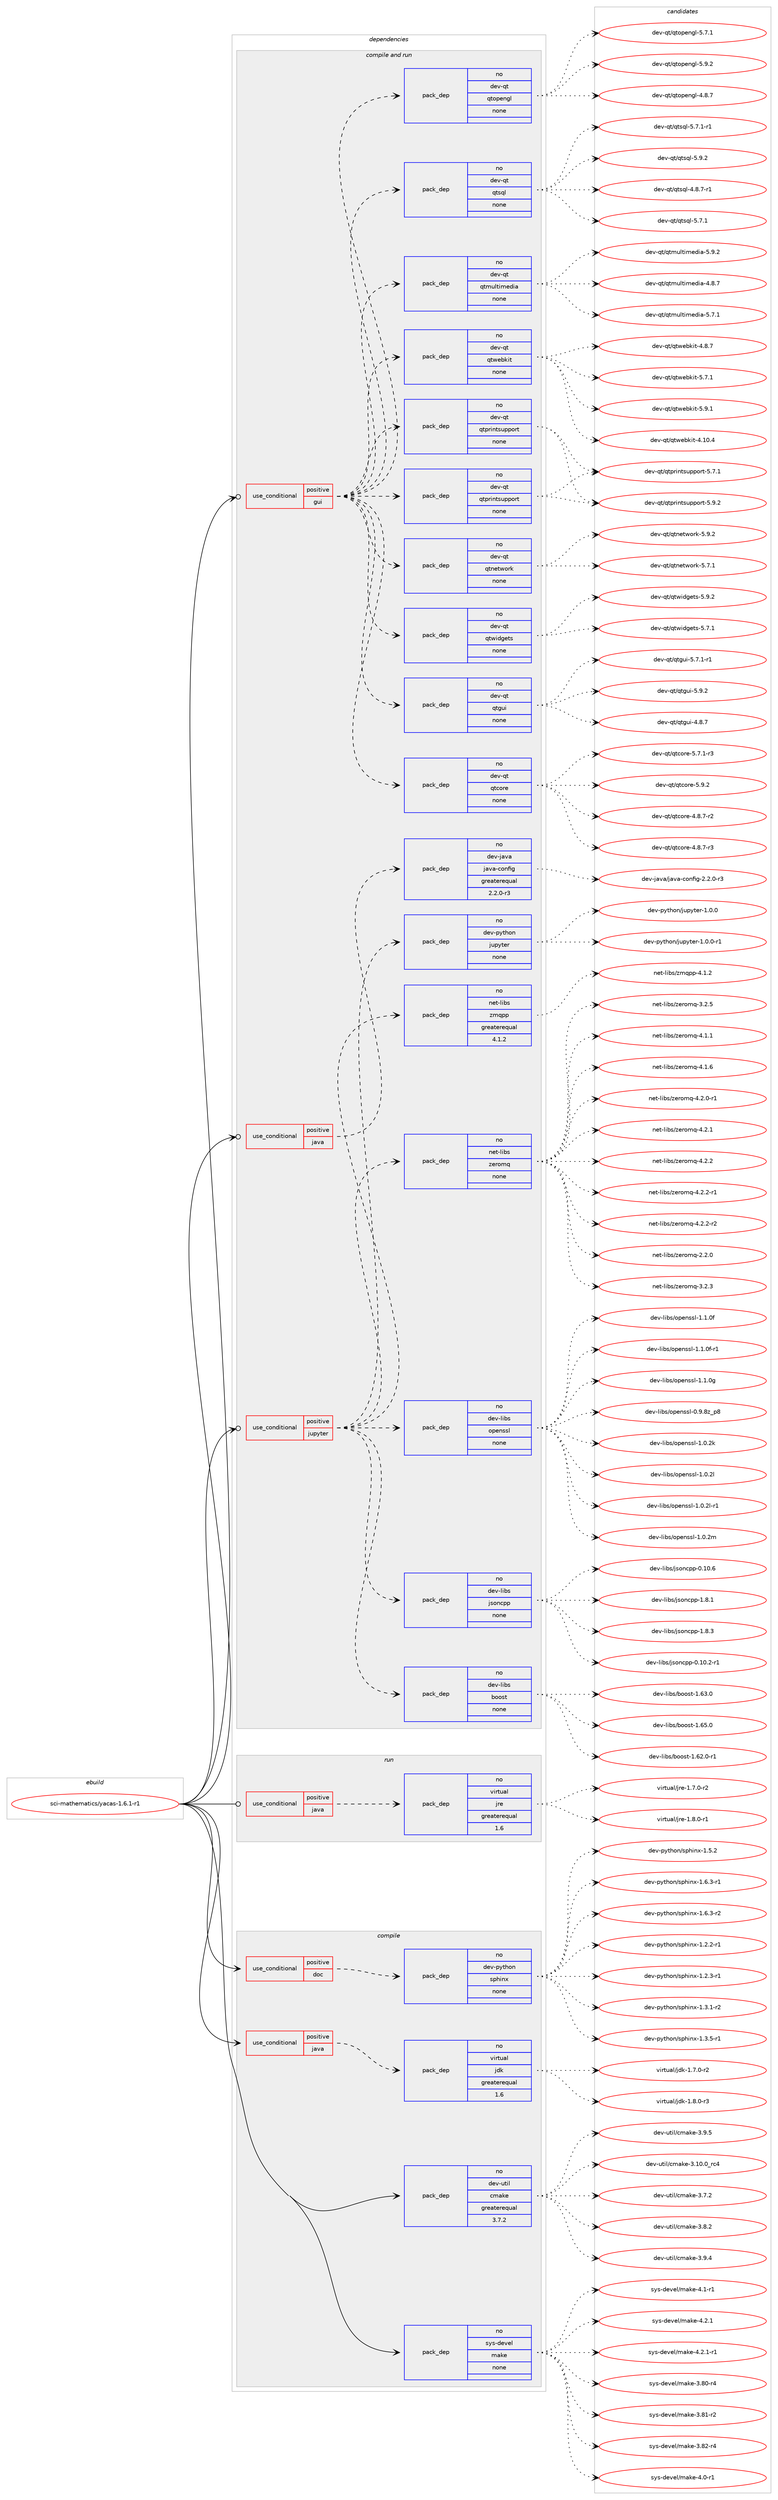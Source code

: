 digraph prolog {

# *************
# Graph options
# *************

newrank=true;
concentrate=true;
compound=true;
graph [rankdir=LR,fontname=Helvetica,fontsize=10,ranksep=1.5];#, ranksep=2.5, nodesep=0.2];
edge  [arrowhead=vee];
node  [fontname=Helvetica,fontsize=10];

# **********
# The ebuild
# **********

subgraph cluster_leftcol {
color=gray;
rank=same;
label=<<i>ebuild</i>>;
id [label="sci-mathematics/yacas-1.6.1-r1", color=red, width=4, href="../sci-mathematics/yacas-1.6.1-r1.svg"];
}

# ****************
# The dependencies
# ****************

subgraph cluster_midcol {
color=gray;
label=<<i>dependencies</i>>;
subgraph cluster_compile {
fillcolor="#eeeeee";
style=filled;
label=<<i>compile</i>>;
subgraph cond111754 {
dependency457042 [label=<<TABLE BORDER="0" CELLBORDER="1" CELLSPACING="0" CELLPADDING="4"><TR><TD ROWSPAN="3" CELLPADDING="10">use_conditional</TD></TR><TR><TD>positive</TD></TR><TR><TD>doc</TD></TR></TABLE>>, shape=none, color=red];
subgraph pack337292 {
dependency457043 [label=<<TABLE BORDER="0" CELLBORDER="1" CELLSPACING="0" CELLPADDING="4" WIDTH="220"><TR><TD ROWSPAN="6" CELLPADDING="30">pack_dep</TD></TR><TR><TD WIDTH="110">no</TD></TR><TR><TD>dev-python</TD></TR><TR><TD>sphinx</TD></TR><TR><TD>none</TD></TR><TR><TD></TD></TR></TABLE>>, shape=none, color=blue];
}
dependency457042:e -> dependency457043:w [weight=20,style="dashed",arrowhead="vee"];
}
id:e -> dependency457042:w [weight=20,style="solid",arrowhead="vee"];
subgraph cond111755 {
dependency457044 [label=<<TABLE BORDER="0" CELLBORDER="1" CELLSPACING="0" CELLPADDING="4"><TR><TD ROWSPAN="3" CELLPADDING="10">use_conditional</TD></TR><TR><TD>positive</TD></TR><TR><TD>java</TD></TR></TABLE>>, shape=none, color=red];
subgraph pack337293 {
dependency457045 [label=<<TABLE BORDER="0" CELLBORDER="1" CELLSPACING="0" CELLPADDING="4" WIDTH="220"><TR><TD ROWSPAN="6" CELLPADDING="30">pack_dep</TD></TR><TR><TD WIDTH="110">no</TD></TR><TR><TD>virtual</TD></TR><TR><TD>jdk</TD></TR><TR><TD>greaterequal</TD></TR><TR><TD>1.6</TD></TR></TABLE>>, shape=none, color=blue];
}
dependency457044:e -> dependency457045:w [weight=20,style="dashed",arrowhead="vee"];
}
id:e -> dependency457044:w [weight=20,style="solid",arrowhead="vee"];
subgraph pack337294 {
dependency457046 [label=<<TABLE BORDER="0" CELLBORDER="1" CELLSPACING="0" CELLPADDING="4" WIDTH="220"><TR><TD ROWSPAN="6" CELLPADDING="30">pack_dep</TD></TR><TR><TD WIDTH="110">no</TD></TR><TR><TD>dev-util</TD></TR><TR><TD>cmake</TD></TR><TR><TD>greaterequal</TD></TR><TR><TD>3.7.2</TD></TR></TABLE>>, shape=none, color=blue];
}
id:e -> dependency457046:w [weight=20,style="solid",arrowhead="vee"];
subgraph pack337295 {
dependency457047 [label=<<TABLE BORDER="0" CELLBORDER="1" CELLSPACING="0" CELLPADDING="4" WIDTH="220"><TR><TD ROWSPAN="6" CELLPADDING="30">pack_dep</TD></TR><TR><TD WIDTH="110">no</TD></TR><TR><TD>sys-devel</TD></TR><TR><TD>make</TD></TR><TR><TD>none</TD></TR><TR><TD></TD></TR></TABLE>>, shape=none, color=blue];
}
id:e -> dependency457047:w [weight=20,style="solid",arrowhead="vee"];
}
subgraph cluster_compileandrun {
fillcolor="#eeeeee";
style=filled;
label=<<i>compile and run</i>>;
subgraph cond111756 {
dependency457048 [label=<<TABLE BORDER="0" CELLBORDER="1" CELLSPACING="0" CELLPADDING="4"><TR><TD ROWSPAN="3" CELLPADDING="10">use_conditional</TD></TR><TR><TD>positive</TD></TR><TR><TD>gui</TD></TR></TABLE>>, shape=none, color=red];
subgraph pack337296 {
dependency457049 [label=<<TABLE BORDER="0" CELLBORDER="1" CELLSPACING="0" CELLPADDING="4" WIDTH="220"><TR><TD ROWSPAN="6" CELLPADDING="30">pack_dep</TD></TR><TR><TD WIDTH="110">no</TD></TR><TR><TD>dev-qt</TD></TR><TR><TD>qtcore</TD></TR><TR><TD>none</TD></TR><TR><TD></TD></TR></TABLE>>, shape=none, color=blue];
}
dependency457048:e -> dependency457049:w [weight=20,style="dashed",arrowhead="vee"];
subgraph pack337297 {
dependency457050 [label=<<TABLE BORDER="0" CELLBORDER="1" CELLSPACING="0" CELLPADDING="4" WIDTH="220"><TR><TD ROWSPAN="6" CELLPADDING="30">pack_dep</TD></TR><TR><TD WIDTH="110">no</TD></TR><TR><TD>dev-qt</TD></TR><TR><TD>qtgui</TD></TR><TR><TD>none</TD></TR><TR><TD></TD></TR></TABLE>>, shape=none, color=blue];
}
dependency457048:e -> dependency457050:w [weight=20,style="dashed",arrowhead="vee"];
subgraph pack337298 {
dependency457051 [label=<<TABLE BORDER="0" CELLBORDER="1" CELLSPACING="0" CELLPADDING="4" WIDTH="220"><TR><TD ROWSPAN="6" CELLPADDING="30">pack_dep</TD></TR><TR><TD WIDTH="110">no</TD></TR><TR><TD>dev-qt</TD></TR><TR><TD>qtwidgets</TD></TR><TR><TD>none</TD></TR><TR><TD></TD></TR></TABLE>>, shape=none, color=blue];
}
dependency457048:e -> dependency457051:w [weight=20,style="dashed",arrowhead="vee"];
subgraph pack337299 {
dependency457052 [label=<<TABLE BORDER="0" CELLBORDER="1" CELLSPACING="0" CELLPADDING="4" WIDTH="220"><TR><TD ROWSPAN="6" CELLPADDING="30">pack_dep</TD></TR><TR><TD WIDTH="110">no</TD></TR><TR><TD>dev-qt</TD></TR><TR><TD>qtnetwork</TD></TR><TR><TD>none</TD></TR><TR><TD></TD></TR></TABLE>>, shape=none, color=blue];
}
dependency457048:e -> dependency457052:w [weight=20,style="dashed",arrowhead="vee"];
subgraph pack337300 {
dependency457053 [label=<<TABLE BORDER="0" CELLBORDER="1" CELLSPACING="0" CELLPADDING="4" WIDTH="220"><TR><TD ROWSPAN="6" CELLPADDING="30">pack_dep</TD></TR><TR><TD WIDTH="110">no</TD></TR><TR><TD>dev-qt</TD></TR><TR><TD>qtwebkit</TD></TR><TR><TD>none</TD></TR><TR><TD></TD></TR></TABLE>>, shape=none, color=blue];
}
dependency457048:e -> dependency457053:w [weight=20,style="dashed",arrowhead="vee"];
subgraph pack337301 {
dependency457054 [label=<<TABLE BORDER="0" CELLBORDER="1" CELLSPACING="0" CELLPADDING="4" WIDTH="220"><TR><TD ROWSPAN="6" CELLPADDING="30">pack_dep</TD></TR><TR><TD WIDTH="110">no</TD></TR><TR><TD>dev-qt</TD></TR><TR><TD>qtmultimedia</TD></TR><TR><TD>none</TD></TR><TR><TD></TD></TR></TABLE>>, shape=none, color=blue];
}
dependency457048:e -> dependency457054:w [weight=20,style="dashed",arrowhead="vee"];
subgraph pack337302 {
dependency457055 [label=<<TABLE BORDER="0" CELLBORDER="1" CELLSPACING="0" CELLPADDING="4" WIDTH="220"><TR><TD ROWSPAN="6" CELLPADDING="30">pack_dep</TD></TR><TR><TD WIDTH="110">no</TD></TR><TR><TD>dev-qt</TD></TR><TR><TD>qtsql</TD></TR><TR><TD>none</TD></TR><TR><TD></TD></TR></TABLE>>, shape=none, color=blue];
}
dependency457048:e -> dependency457055:w [weight=20,style="dashed",arrowhead="vee"];
subgraph pack337303 {
dependency457056 [label=<<TABLE BORDER="0" CELLBORDER="1" CELLSPACING="0" CELLPADDING="4" WIDTH="220"><TR><TD ROWSPAN="6" CELLPADDING="30">pack_dep</TD></TR><TR><TD WIDTH="110">no</TD></TR><TR><TD>dev-qt</TD></TR><TR><TD>qtprintsupport</TD></TR><TR><TD>none</TD></TR><TR><TD></TD></TR></TABLE>>, shape=none, color=blue];
}
dependency457048:e -> dependency457056:w [weight=20,style="dashed",arrowhead="vee"];
subgraph pack337304 {
dependency457057 [label=<<TABLE BORDER="0" CELLBORDER="1" CELLSPACING="0" CELLPADDING="4" WIDTH="220"><TR><TD ROWSPAN="6" CELLPADDING="30">pack_dep</TD></TR><TR><TD WIDTH="110">no</TD></TR><TR><TD>dev-qt</TD></TR><TR><TD>qtopengl</TD></TR><TR><TD>none</TD></TR><TR><TD></TD></TR></TABLE>>, shape=none, color=blue];
}
dependency457048:e -> dependency457057:w [weight=20,style="dashed",arrowhead="vee"];
subgraph pack337305 {
dependency457058 [label=<<TABLE BORDER="0" CELLBORDER="1" CELLSPACING="0" CELLPADDING="4" WIDTH="220"><TR><TD ROWSPAN="6" CELLPADDING="30">pack_dep</TD></TR><TR><TD WIDTH="110">no</TD></TR><TR><TD>dev-qt</TD></TR><TR><TD>qtprintsupport</TD></TR><TR><TD>none</TD></TR><TR><TD></TD></TR></TABLE>>, shape=none, color=blue];
}
dependency457048:e -> dependency457058:w [weight=20,style="dashed",arrowhead="vee"];
}
id:e -> dependency457048:w [weight=20,style="solid",arrowhead="odotvee"];
subgraph cond111757 {
dependency457059 [label=<<TABLE BORDER="0" CELLBORDER="1" CELLSPACING="0" CELLPADDING="4"><TR><TD ROWSPAN="3" CELLPADDING="10">use_conditional</TD></TR><TR><TD>positive</TD></TR><TR><TD>java</TD></TR></TABLE>>, shape=none, color=red];
subgraph pack337306 {
dependency457060 [label=<<TABLE BORDER="0" CELLBORDER="1" CELLSPACING="0" CELLPADDING="4" WIDTH="220"><TR><TD ROWSPAN="6" CELLPADDING="30">pack_dep</TD></TR><TR><TD WIDTH="110">no</TD></TR><TR><TD>dev-java</TD></TR><TR><TD>java-config</TD></TR><TR><TD>greaterequal</TD></TR><TR><TD>2.2.0-r3</TD></TR></TABLE>>, shape=none, color=blue];
}
dependency457059:e -> dependency457060:w [weight=20,style="dashed",arrowhead="vee"];
}
id:e -> dependency457059:w [weight=20,style="solid",arrowhead="odotvee"];
subgraph cond111758 {
dependency457061 [label=<<TABLE BORDER="0" CELLBORDER="1" CELLSPACING="0" CELLPADDING="4"><TR><TD ROWSPAN="3" CELLPADDING="10">use_conditional</TD></TR><TR><TD>positive</TD></TR><TR><TD>jupyter</TD></TR></TABLE>>, shape=none, color=red];
subgraph pack337307 {
dependency457062 [label=<<TABLE BORDER="0" CELLBORDER="1" CELLSPACING="0" CELLPADDING="4" WIDTH="220"><TR><TD ROWSPAN="6" CELLPADDING="30">pack_dep</TD></TR><TR><TD WIDTH="110">no</TD></TR><TR><TD>dev-python</TD></TR><TR><TD>jupyter</TD></TR><TR><TD>none</TD></TR><TR><TD></TD></TR></TABLE>>, shape=none, color=blue];
}
dependency457061:e -> dependency457062:w [weight=20,style="dashed",arrowhead="vee"];
subgraph pack337308 {
dependency457063 [label=<<TABLE BORDER="0" CELLBORDER="1" CELLSPACING="0" CELLPADDING="4" WIDTH="220"><TR><TD ROWSPAN="6" CELLPADDING="30">pack_dep</TD></TR><TR><TD WIDTH="110">no</TD></TR><TR><TD>dev-libs</TD></TR><TR><TD>boost</TD></TR><TR><TD>none</TD></TR><TR><TD></TD></TR></TABLE>>, shape=none, color=blue];
}
dependency457061:e -> dependency457063:w [weight=20,style="dashed",arrowhead="vee"];
subgraph pack337309 {
dependency457064 [label=<<TABLE BORDER="0" CELLBORDER="1" CELLSPACING="0" CELLPADDING="4" WIDTH="220"><TR><TD ROWSPAN="6" CELLPADDING="30">pack_dep</TD></TR><TR><TD WIDTH="110">no</TD></TR><TR><TD>dev-libs</TD></TR><TR><TD>jsoncpp</TD></TR><TR><TD>none</TD></TR><TR><TD></TD></TR></TABLE>>, shape=none, color=blue];
}
dependency457061:e -> dependency457064:w [weight=20,style="dashed",arrowhead="vee"];
subgraph pack337310 {
dependency457065 [label=<<TABLE BORDER="0" CELLBORDER="1" CELLSPACING="0" CELLPADDING="4" WIDTH="220"><TR><TD ROWSPAN="6" CELLPADDING="30">pack_dep</TD></TR><TR><TD WIDTH="110">no</TD></TR><TR><TD>dev-libs</TD></TR><TR><TD>openssl</TD></TR><TR><TD>none</TD></TR><TR><TD></TD></TR></TABLE>>, shape=none, color=blue];
}
dependency457061:e -> dependency457065:w [weight=20,style="dashed",arrowhead="vee"];
subgraph pack337311 {
dependency457066 [label=<<TABLE BORDER="0" CELLBORDER="1" CELLSPACING="0" CELLPADDING="4" WIDTH="220"><TR><TD ROWSPAN="6" CELLPADDING="30">pack_dep</TD></TR><TR><TD WIDTH="110">no</TD></TR><TR><TD>net-libs</TD></TR><TR><TD>zeromq</TD></TR><TR><TD>none</TD></TR><TR><TD></TD></TR></TABLE>>, shape=none, color=blue];
}
dependency457061:e -> dependency457066:w [weight=20,style="dashed",arrowhead="vee"];
subgraph pack337312 {
dependency457067 [label=<<TABLE BORDER="0" CELLBORDER="1" CELLSPACING="0" CELLPADDING="4" WIDTH="220"><TR><TD ROWSPAN="6" CELLPADDING="30">pack_dep</TD></TR><TR><TD WIDTH="110">no</TD></TR><TR><TD>net-libs</TD></TR><TR><TD>zmqpp</TD></TR><TR><TD>greaterequal</TD></TR><TR><TD>4.1.2</TD></TR></TABLE>>, shape=none, color=blue];
}
dependency457061:e -> dependency457067:w [weight=20,style="dashed",arrowhead="vee"];
}
id:e -> dependency457061:w [weight=20,style="solid",arrowhead="odotvee"];
}
subgraph cluster_run {
fillcolor="#eeeeee";
style=filled;
label=<<i>run</i>>;
subgraph cond111759 {
dependency457068 [label=<<TABLE BORDER="0" CELLBORDER="1" CELLSPACING="0" CELLPADDING="4"><TR><TD ROWSPAN="3" CELLPADDING="10">use_conditional</TD></TR><TR><TD>positive</TD></TR><TR><TD>java</TD></TR></TABLE>>, shape=none, color=red];
subgraph pack337313 {
dependency457069 [label=<<TABLE BORDER="0" CELLBORDER="1" CELLSPACING="0" CELLPADDING="4" WIDTH="220"><TR><TD ROWSPAN="6" CELLPADDING="30">pack_dep</TD></TR><TR><TD WIDTH="110">no</TD></TR><TR><TD>virtual</TD></TR><TR><TD>jre</TD></TR><TR><TD>greaterequal</TD></TR><TR><TD>1.6</TD></TR></TABLE>>, shape=none, color=blue];
}
dependency457068:e -> dependency457069:w [weight=20,style="dashed",arrowhead="vee"];
}
id:e -> dependency457068:w [weight=20,style="solid",arrowhead="odot"];
}
}

# **************
# The candidates
# **************

subgraph cluster_choices {
rank=same;
color=gray;
label=<<i>candidates</i>>;

subgraph choice337292 {
color=black;
nodesep=1;
choice10010111845112121116104111110471151121041051101204549465046504511449 [label="dev-python/sphinx-1.2.2-r1", color=red, width=4,href="../dev-python/sphinx-1.2.2-r1.svg"];
choice10010111845112121116104111110471151121041051101204549465046514511449 [label="dev-python/sphinx-1.2.3-r1", color=red, width=4,href="../dev-python/sphinx-1.2.3-r1.svg"];
choice10010111845112121116104111110471151121041051101204549465146494511450 [label="dev-python/sphinx-1.3.1-r2", color=red, width=4,href="../dev-python/sphinx-1.3.1-r2.svg"];
choice10010111845112121116104111110471151121041051101204549465146534511449 [label="dev-python/sphinx-1.3.5-r1", color=red, width=4,href="../dev-python/sphinx-1.3.5-r1.svg"];
choice1001011184511212111610411111047115112104105110120454946534650 [label="dev-python/sphinx-1.5.2", color=red, width=4,href="../dev-python/sphinx-1.5.2.svg"];
choice10010111845112121116104111110471151121041051101204549465446514511449 [label="dev-python/sphinx-1.6.3-r1", color=red, width=4,href="../dev-python/sphinx-1.6.3-r1.svg"];
choice10010111845112121116104111110471151121041051101204549465446514511450 [label="dev-python/sphinx-1.6.3-r2", color=red, width=4,href="../dev-python/sphinx-1.6.3-r2.svg"];
dependency457043:e -> choice10010111845112121116104111110471151121041051101204549465046504511449:w [style=dotted,weight="100"];
dependency457043:e -> choice10010111845112121116104111110471151121041051101204549465046514511449:w [style=dotted,weight="100"];
dependency457043:e -> choice10010111845112121116104111110471151121041051101204549465146494511450:w [style=dotted,weight="100"];
dependency457043:e -> choice10010111845112121116104111110471151121041051101204549465146534511449:w [style=dotted,weight="100"];
dependency457043:e -> choice1001011184511212111610411111047115112104105110120454946534650:w [style=dotted,weight="100"];
dependency457043:e -> choice10010111845112121116104111110471151121041051101204549465446514511449:w [style=dotted,weight="100"];
dependency457043:e -> choice10010111845112121116104111110471151121041051101204549465446514511450:w [style=dotted,weight="100"];
}
subgraph choice337293 {
color=black;
nodesep=1;
choice11810511411611797108471061001074549465546484511450 [label="virtual/jdk-1.7.0-r2", color=red, width=4,href="../virtual/jdk-1.7.0-r2.svg"];
choice11810511411611797108471061001074549465646484511451 [label="virtual/jdk-1.8.0-r3", color=red, width=4,href="../virtual/jdk-1.8.0-r3.svg"];
dependency457045:e -> choice11810511411611797108471061001074549465546484511450:w [style=dotted,weight="100"];
dependency457045:e -> choice11810511411611797108471061001074549465646484511451:w [style=dotted,weight="100"];
}
subgraph choice337294 {
color=black;
nodesep=1;
choice1001011184511711610510847991099710710145514649484648951149952 [label="dev-util/cmake-3.10.0_rc4", color=red, width=4,href="../dev-util/cmake-3.10.0_rc4.svg"];
choice10010111845117116105108479910997107101455146554650 [label="dev-util/cmake-3.7.2", color=red, width=4,href="../dev-util/cmake-3.7.2.svg"];
choice10010111845117116105108479910997107101455146564650 [label="dev-util/cmake-3.8.2", color=red, width=4,href="../dev-util/cmake-3.8.2.svg"];
choice10010111845117116105108479910997107101455146574652 [label="dev-util/cmake-3.9.4", color=red, width=4,href="../dev-util/cmake-3.9.4.svg"];
choice10010111845117116105108479910997107101455146574653 [label="dev-util/cmake-3.9.5", color=red, width=4,href="../dev-util/cmake-3.9.5.svg"];
dependency457046:e -> choice1001011184511711610510847991099710710145514649484648951149952:w [style=dotted,weight="100"];
dependency457046:e -> choice10010111845117116105108479910997107101455146554650:w [style=dotted,weight="100"];
dependency457046:e -> choice10010111845117116105108479910997107101455146564650:w [style=dotted,weight="100"];
dependency457046:e -> choice10010111845117116105108479910997107101455146574652:w [style=dotted,weight="100"];
dependency457046:e -> choice10010111845117116105108479910997107101455146574653:w [style=dotted,weight="100"];
}
subgraph choice337295 {
color=black;
nodesep=1;
choice11512111545100101118101108471099710710145514656484511452 [label="sys-devel/make-3.80-r4", color=red, width=4,href="../sys-devel/make-3.80-r4.svg"];
choice11512111545100101118101108471099710710145514656494511450 [label="sys-devel/make-3.81-r2", color=red, width=4,href="../sys-devel/make-3.81-r2.svg"];
choice11512111545100101118101108471099710710145514656504511452 [label="sys-devel/make-3.82-r4", color=red, width=4,href="../sys-devel/make-3.82-r4.svg"];
choice115121115451001011181011084710997107101455246484511449 [label="sys-devel/make-4.0-r1", color=red, width=4,href="../sys-devel/make-4.0-r1.svg"];
choice115121115451001011181011084710997107101455246494511449 [label="sys-devel/make-4.1-r1", color=red, width=4,href="../sys-devel/make-4.1-r1.svg"];
choice115121115451001011181011084710997107101455246504649 [label="sys-devel/make-4.2.1", color=red, width=4,href="../sys-devel/make-4.2.1.svg"];
choice1151211154510010111810110847109971071014552465046494511449 [label="sys-devel/make-4.2.1-r1", color=red, width=4,href="../sys-devel/make-4.2.1-r1.svg"];
dependency457047:e -> choice11512111545100101118101108471099710710145514656484511452:w [style=dotted,weight="100"];
dependency457047:e -> choice11512111545100101118101108471099710710145514656494511450:w [style=dotted,weight="100"];
dependency457047:e -> choice11512111545100101118101108471099710710145514656504511452:w [style=dotted,weight="100"];
dependency457047:e -> choice115121115451001011181011084710997107101455246484511449:w [style=dotted,weight="100"];
dependency457047:e -> choice115121115451001011181011084710997107101455246494511449:w [style=dotted,weight="100"];
dependency457047:e -> choice115121115451001011181011084710997107101455246504649:w [style=dotted,weight="100"];
dependency457047:e -> choice1151211154510010111810110847109971071014552465046494511449:w [style=dotted,weight="100"];
}
subgraph choice337296 {
color=black;
nodesep=1;
choice1001011184511311647113116991111141014552465646554511450 [label="dev-qt/qtcore-4.8.7-r2", color=red, width=4,href="../dev-qt/qtcore-4.8.7-r2.svg"];
choice1001011184511311647113116991111141014552465646554511451 [label="dev-qt/qtcore-4.8.7-r3", color=red, width=4,href="../dev-qt/qtcore-4.8.7-r3.svg"];
choice1001011184511311647113116991111141014553465546494511451 [label="dev-qt/qtcore-5.7.1-r3", color=red, width=4,href="../dev-qt/qtcore-5.7.1-r3.svg"];
choice100101118451131164711311699111114101455346574650 [label="dev-qt/qtcore-5.9.2", color=red, width=4,href="../dev-qt/qtcore-5.9.2.svg"];
dependency457049:e -> choice1001011184511311647113116991111141014552465646554511450:w [style=dotted,weight="100"];
dependency457049:e -> choice1001011184511311647113116991111141014552465646554511451:w [style=dotted,weight="100"];
dependency457049:e -> choice1001011184511311647113116991111141014553465546494511451:w [style=dotted,weight="100"];
dependency457049:e -> choice100101118451131164711311699111114101455346574650:w [style=dotted,weight="100"];
}
subgraph choice337297 {
color=black;
nodesep=1;
choice1001011184511311647113116103117105455246564655 [label="dev-qt/qtgui-4.8.7", color=red, width=4,href="../dev-qt/qtgui-4.8.7.svg"];
choice10010111845113116471131161031171054553465546494511449 [label="dev-qt/qtgui-5.7.1-r1", color=red, width=4,href="../dev-qt/qtgui-5.7.1-r1.svg"];
choice1001011184511311647113116103117105455346574650 [label="dev-qt/qtgui-5.9.2", color=red, width=4,href="../dev-qt/qtgui-5.9.2.svg"];
dependency457050:e -> choice1001011184511311647113116103117105455246564655:w [style=dotted,weight="100"];
dependency457050:e -> choice10010111845113116471131161031171054553465546494511449:w [style=dotted,weight="100"];
dependency457050:e -> choice1001011184511311647113116103117105455346574650:w [style=dotted,weight="100"];
}
subgraph choice337298 {
color=black;
nodesep=1;
choice1001011184511311647113116119105100103101116115455346554649 [label="dev-qt/qtwidgets-5.7.1", color=red, width=4,href="../dev-qt/qtwidgets-5.7.1.svg"];
choice1001011184511311647113116119105100103101116115455346574650 [label="dev-qt/qtwidgets-5.9.2", color=red, width=4,href="../dev-qt/qtwidgets-5.9.2.svg"];
dependency457051:e -> choice1001011184511311647113116119105100103101116115455346554649:w [style=dotted,weight="100"];
dependency457051:e -> choice1001011184511311647113116119105100103101116115455346574650:w [style=dotted,weight="100"];
}
subgraph choice337299 {
color=black;
nodesep=1;
choice1001011184511311647113116110101116119111114107455346554649 [label="dev-qt/qtnetwork-5.7.1", color=red, width=4,href="../dev-qt/qtnetwork-5.7.1.svg"];
choice1001011184511311647113116110101116119111114107455346574650 [label="dev-qt/qtnetwork-5.9.2", color=red, width=4,href="../dev-qt/qtnetwork-5.9.2.svg"];
dependency457052:e -> choice1001011184511311647113116110101116119111114107455346554649:w [style=dotted,weight="100"];
dependency457052:e -> choice1001011184511311647113116110101116119111114107455346574650:w [style=dotted,weight="100"];
}
subgraph choice337300 {
color=black;
nodesep=1;
choice10010111845113116471131161191019810710511645524649484652 [label="dev-qt/qtwebkit-4.10.4", color=red, width=4,href="../dev-qt/qtwebkit-4.10.4.svg"];
choice100101118451131164711311611910198107105116455246564655 [label="dev-qt/qtwebkit-4.8.7", color=red, width=4,href="../dev-qt/qtwebkit-4.8.7.svg"];
choice100101118451131164711311611910198107105116455346554649 [label="dev-qt/qtwebkit-5.7.1", color=red, width=4,href="../dev-qt/qtwebkit-5.7.1.svg"];
choice100101118451131164711311611910198107105116455346574649 [label="dev-qt/qtwebkit-5.9.1", color=red, width=4,href="../dev-qt/qtwebkit-5.9.1.svg"];
dependency457053:e -> choice10010111845113116471131161191019810710511645524649484652:w [style=dotted,weight="100"];
dependency457053:e -> choice100101118451131164711311611910198107105116455246564655:w [style=dotted,weight="100"];
dependency457053:e -> choice100101118451131164711311611910198107105116455346554649:w [style=dotted,weight="100"];
dependency457053:e -> choice100101118451131164711311611910198107105116455346574649:w [style=dotted,weight="100"];
}
subgraph choice337301 {
color=black;
nodesep=1;
choice100101118451131164711311610911710811610510910110010597455246564655 [label="dev-qt/qtmultimedia-4.8.7", color=red, width=4,href="../dev-qt/qtmultimedia-4.8.7.svg"];
choice100101118451131164711311610911710811610510910110010597455346554649 [label="dev-qt/qtmultimedia-5.7.1", color=red, width=4,href="../dev-qt/qtmultimedia-5.7.1.svg"];
choice100101118451131164711311610911710811610510910110010597455346574650 [label="dev-qt/qtmultimedia-5.9.2", color=red, width=4,href="../dev-qt/qtmultimedia-5.9.2.svg"];
dependency457054:e -> choice100101118451131164711311610911710811610510910110010597455246564655:w [style=dotted,weight="100"];
dependency457054:e -> choice100101118451131164711311610911710811610510910110010597455346554649:w [style=dotted,weight="100"];
dependency457054:e -> choice100101118451131164711311610911710811610510910110010597455346574650:w [style=dotted,weight="100"];
}
subgraph choice337302 {
color=black;
nodesep=1;
choice10010111845113116471131161151131084552465646554511449 [label="dev-qt/qtsql-4.8.7-r1", color=red, width=4,href="../dev-qt/qtsql-4.8.7-r1.svg"];
choice1001011184511311647113116115113108455346554649 [label="dev-qt/qtsql-5.7.1", color=red, width=4,href="../dev-qt/qtsql-5.7.1.svg"];
choice10010111845113116471131161151131084553465546494511449 [label="dev-qt/qtsql-5.7.1-r1", color=red, width=4,href="../dev-qt/qtsql-5.7.1-r1.svg"];
choice1001011184511311647113116115113108455346574650 [label="dev-qt/qtsql-5.9.2", color=red, width=4,href="../dev-qt/qtsql-5.9.2.svg"];
dependency457055:e -> choice10010111845113116471131161151131084552465646554511449:w [style=dotted,weight="100"];
dependency457055:e -> choice1001011184511311647113116115113108455346554649:w [style=dotted,weight="100"];
dependency457055:e -> choice10010111845113116471131161151131084553465546494511449:w [style=dotted,weight="100"];
dependency457055:e -> choice1001011184511311647113116115113108455346574650:w [style=dotted,weight="100"];
}
subgraph choice337303 {
color=black;
nodesep=1;
choice1001011184511311647113116112114105110116115117112112111114116455346554649 [label="dev-qt/qtprintsupport-5.7.1", color=red, width=4,href="../dev-qt/qtprintsupport-5.7.1.svg"];
choice1001011184511311647113116112114105110116115117112112111114116455346574650 [label="dev-qt/qtprintsupport-5.9.2", color=red, width=4,href="../dev-qt/qtprintsupport-5.9.2.svg"];
dependency457056:e -> choice1001011184511311647113116112114105110116115117112112111114116455346554649:w [style=dotted,weight="100"];
dependency457056:e -> choice1001011184511311647113116112114105110116115117112112111114116455346574650:w [style=dotted,weight="100"];
}
subgraph choice337304 {
color=black;
nodesep=1;
choice1001011184511311647113116111112101110103108455246564655 [label="dev-qt/qtopengl-4.8.7", color=red, width=4,href="../dev-qt/qtopengl-4.8.7.svg"];
choice1001011184511311647113116111112101110103108455346554649 [label="dev-qt/qtopengl-5.7.1", color=red, width=4,href="../dev-qt/qtopengl-5.7.1.svg"];
choice1001011184511311647113116111112101110103108455346574650 [label="dev-qt/qtopengl-5.9.2", color=red, width=4,href="../dev-qt/qtopengl-5.9.2.svg"];
dependency457057:e -> choice1001011184511311647113116111112101110103108455246564655:w [style=dotted,weight="100"];
dependency457057:e -> choice1001011184511311647113116111112101110103108455346554649:w [style=dotted,weight="100"];
dependency457057:e -> choice1001011184511311647113116111112101110103108455346574650:w [style=dotted,weight="100"];
}
subgraph choice337305 {
color=black;
nodesep=1;
choice1001011184511311647113116112114105110116115117112112111114116455346554649 [label="dev-qt/qtprintsupport-5.7.1", color=red, width=4,href="../dev-qt/qtprintsupport-5.7.1.svg"];
choice1001011184511311647113116112114105110116115117112112111114116455346574650 [label="dev-qt/qtprintsupport-5.9.2", color=red, width=4,href="../dev-qt/qtprintsupport-5.9.2.svg"];
dependency457058:e -> choice1001011184511311647113116112114105110116115117112112111114116455346554649:w [style=dotted,weight="100"];
dependency457058:e -> choice1001011184511311647113116112114105110116115117112112111114116455346574650:w [style=dotted,weight="100"];
}
subgraph choice337306 {
color=black;
nodesep=1;
choice10010111845106971189747106971189745991111101021051034550465046484511451 [label="dev-java/java-config-2.2.0-r3", color=red, width=4,href="../dev-java/java-config-2.2.0-r3.svg"];
dependency457060:e -> choice10010111845106971189747106971189745991111101021051034550465046484511451:w [style=dotted,weight="100"];
}
subgraph choice337307 {
color=black;
nodesep=1;
choice1001011184511212111610411111047106117112121116101114454946484648 [label="dev-python/jupyter-1.0.0", color=red, width=4,href="../dev-python/jupyter-1.0.0.svg"];
choice10010111845112121116104111110471061171121211161011144549464846484511449 [label="dev-python/jupyter-1.0.0-r1", color=red, width=4,href="../dev-python/jupyter-1.0.0-r1.svg"];
dependency457062:e -> choice1001011184511212111610411111047106117112121116101114454946484648:w [style=dotted,weight="100"];
dependency457062:e -> choice10010111845112121116104111110471061171121211161011144549464846484511449:w [style=dotted,weight="100"];
}
subgraph choice337308 {
color=black;
nodesep=1;
choice10010111845108105981154798111111115116454946545046484511449 [label="dev-libs/boost-1.62.0-r1", color=red, width=4,href="../dev-libs/boost-1.62.0-r1.svg"];
choice1001011184510810598115479811111111511645494654514648 [label="dev-libs/boost-1.63.0", color=red, width=4,href="../dev-libs/boost-1.63.0.svg"];
choice1001011184510810598115479811111111511645494654534648 [label="dev-libs/boost-1.65.0", color=red, width=4,href="../dev-libs/boost-1.65.0.svg"];
dependency457063:e -> choice10010111845108105981154798111111115116454946545046484511449:w [style=dotted,weight="100"];
dependency457063:e -> choice1001011184510810598115479811111111511645494654514648:w [style=dotted,weight="100"];
dependency457063:e -> choice1001011184510810598115479811111111511645494654534648:w [style=dotted,weight="100"];
}
subgraph choice337309 {
color=black;
nodesep=1;
choice10010111845108105981154710611511111099112112454846494846504511449 [label="dev-libs/jsoncpp-0.10.2-r1", color=red, width=4,href="../dev-libs/jsoncpp-0.10.2-r1.svg"];
choice1001011184510810598115471061151111109911211245484649484654 [label="dev-libs/jsoncpp-0.10.6", color=red, width=4,href="../dev-libs/jsoncpp-0.10.6.svg"];
choice10010111845108105981154710611511111099112112454946564649 [label="dev-libs/jsoncpp-1.8.1", color=red, width=4,href="../dev-libs/jsoncpp-1.8.1.svg"];
choice10010111845108105981154710611511111099112112454946564651 [label="dev-libs/jsoncpp-1.8.3", color=red, width=4,href="../dev-libs/jsoncpp-1.8.3.svg"];
dependency457064:e -> choice10010111845108105981154710611511111099112112454846494846504511449:w [style=dotted,weight="100"];
dependency457064:e -> choice1001011184510810598115471061151111109911211245484649484654:w [style=dotted,weight="100"];
dependency457064:e -> choice10010111845108105981154710611511111099112112454946564649:w [style=dotted,weight="100"];
dependency457064:e -> choice10010111845108105981154710611511111099112112454946564651:w [style=dotted,weight="100"];
}
subgraph choice337310 {
color=black;
nodesep=1;
choice1001011184510810598115471111121011101151151084548465746561229511256 [label="dev-libs/openssl-0.9.8z_p8", color=red, width=4,href="../dev-libs/openssl-0.9.8z_p8.svg"];
choice100101118451081059811547111112101110115115108454946484650107 [label="dev-libs/openssl-1.0.2k", color=red, width=4,href="../dev-libs/openssl-1.0.2k.svg"];
choice100101118451081059811547111112101110115115108454946484650108 [label="dev-libs/openssl-1.0.2l", color=red, width=4,href="../dev-libs/openssl-1.0.2l.svg"];
choice1001011184510810598115471111121011101151151084549464846501084511449 [label="dev-libs/openssl-1.0.2l-r1", color=red, width=4,href="../dev-libs/openssl-1.0.2l-r1.svg"];
choice100101118451081059811547111112101110115115108454946484650109 [label="dev-libs/openssl-1.0.2m", color=red, width=4,href="../dev-libs/openssl-1.0.2m.svg"];
choice100101118451081059811547111112101110115115108454946494648102 [label="dev-libs/openssl-1.1.0f", color=red, width=4,href="../dev-libs/openssl-1.1.0f.svg"];
choice1001011184510810598115471111121011101151151084549464946481024511449 [label="dev-libs/openssl-1.1.0f-r1", color=red, width=4,href="../dev-libs/openssl-1.1.0f-r1.svg"];
choice100101118451081059811547111112101110115115108454946494648103 [label="dev-libs/openssl-1.1.0g", color=red, width=4,href="../dev-libs/openssl-1.1.0g.svg"];
dependency457065:e -> choice1001011184510810598115471111121011101151151084548465746561229511256:w [style=dotted,weight="100"];
dependency457065:e -> choice100101118451081059811547111112101110115115108454946484650107:w [style=dotted,weight="100"];
dependency457065:e -> choice100101118451081059811547111112101110115115108454946484650108:w [style=dotted,weight="100"];
dependency457065:e -> choice1001011184510810598115471111121011101151151084549464846501084511449:w [style=dotted,weight="100"];
dependency457065:e -> choice100101118451081059811547111112101110115115108454946484650109:w [style=dotted,weight="100"];
dependency457065:e -> choice100101118451081059811547111112101110115115108454946494648102:w [style=dotted,weight="100"];
dependency457065:e -> choice1001011184510810598115471111121011101151151084549464946481024511449:w [style=dotted,weight="100"];
dependency457065:e -> choice100101118451081059811547111112101110115115108454946494648103:w [style=dotted,weight="100"];
}
subgraph choice337311 {
color=black;
nodesep=1;
choice110101116451081059811547122101114111109113455046504648 [label="net-libs/zeromq-2.2.0", color=red, width=4,href="../net-libs/zeromq-2.2.0.svg"];
choice110101116451081059811547122101114111109113455146504651 [label="net-libs/zeromq-3.2.3", color=red, width=4,href="../net-libs/zeromq-3.2.3.svg"];
choice110101116451081059811547122101114111109113455146504653 [label="net-libs/zeromq-3.2.5", color=red, width=4,href="../net-libs/zeromq-3.2.5.svg"];
choice110101116451081059811547122101114111109113455246494649 [label="net-libs/zeromq-4.1.1", color=red, width=4,href="../net-libs/zeromq-4.1.1.svg"];
choice110101116451081059811547122101114111109113455246494654 [label="net-libs/zeromq-4.1.6", color=red, width=4,href="../net-libs/zeromq-4.1.6.svg"];
choice1101011164510810598115471221011141111091134552465046484511449 [label="net-libs/zeromq-4.2.0-r1", color=red, width=4,href="../net-libs/zeromq-4.2.0-r1.svg"];
choice110101116451081059811547122101114111109113455246504649 [label="net-libs/zeromq-4.2.1", color=red, width=4,href="../net-libs/zeromq-4.2.1.svg"];
choice110101116451081059811547122101114111109113455246504650 [label="net-libs/zeromq-4.2.2", color=red, width=4,href="../net-libs/zeromq-4.2.2.svg"];
choice1101011164510810598115471221011141111091134552465046504511449 [label="net-libs/zeromq-4.2.2-r1", color=red, width=4,href="../net-libs/zeromq-4.2.2-r1.svg"];
choice1101011164510810598115471221011141111091134552465046504511450 [label="net-libs/zeromq-4.2.2-r2", color=red, width=4,href="../net-libs/zeromq-4.2.2-r2.svg"];
dependency457066:e -> choice110101116451081059811547122101114111109113455046504648:w [style=dotted,weight="100"];
dependency457066:e -> choice110101116451081059811547122101114111109113455146504651:w [style=dotted,weight="100"];
dependency457066:e -> choice110101116451081059811547122101114111109113455146504653:w [style=dotted,weight="100"];
dependency457066:e -> choice110101116451081059811547122101114111109113455246494649:w [style=dotted,weight="100"];
dependency457066:e -> choice110101116451081059811547122101114111109113455246494654:w [style=dotted,weight="100"];
dependency457066:e -> choice1101011164510810598115471221011141111091134552465046484511449:w [style=dotted,weight="100"];
dependency457066:e -> choice110101116451081059811547122101114111109113455246504649:w [style=dotted,weight="100"];
dependency457066:e -> choice110101116451081059811547122101114111109113455246504650:w [style=dotted,weight="100"];
dependency457066:e -> choice1101011164510810598115471221011141111091134552465046504511449:w [style=dotted,weight="100"];
dependency457066:e -> choice1101011164510810598115471221011141111091134552465046504511450:w [style=dotted,weight="100"];
}
subgraph choice337312 {
color=black;
nodesep=1;
choice110101116451081059811547122109113112112455246494650 [label="net-libs/zmqpp-4.1.2", color=red, width=4,href="../net-libs/zmqpp-4.1.2.svg"];
dependency457067:e -> choice110101116451081059811547122109113112112455246494650:w [style=dotted,weight="100"];
}
subgraph choice337313 {
color=black;
nodesep=1;
choice11810511411611797108471061141014549465546484511450 [label="virtual/jre-1.7.0-r2", color=red, width=4,href="../virtual/jre-1.7.0-r2.svg"];
choice11810511411611797108471061141014549465646484511449 [label="virtual/jre-1.8.0-r1", color=red, width=4,href="../virtual/jre-1.8.0-r1.svg"];
dependency457069:e -> choice11810511411611797108471061141014549465546484511450:w [style=dotted,weight="100"];
dependency457069:e -> choice11810511411611797108471061141014549465646484511449:w [style=dotted,weight="100"];
}
}

}
